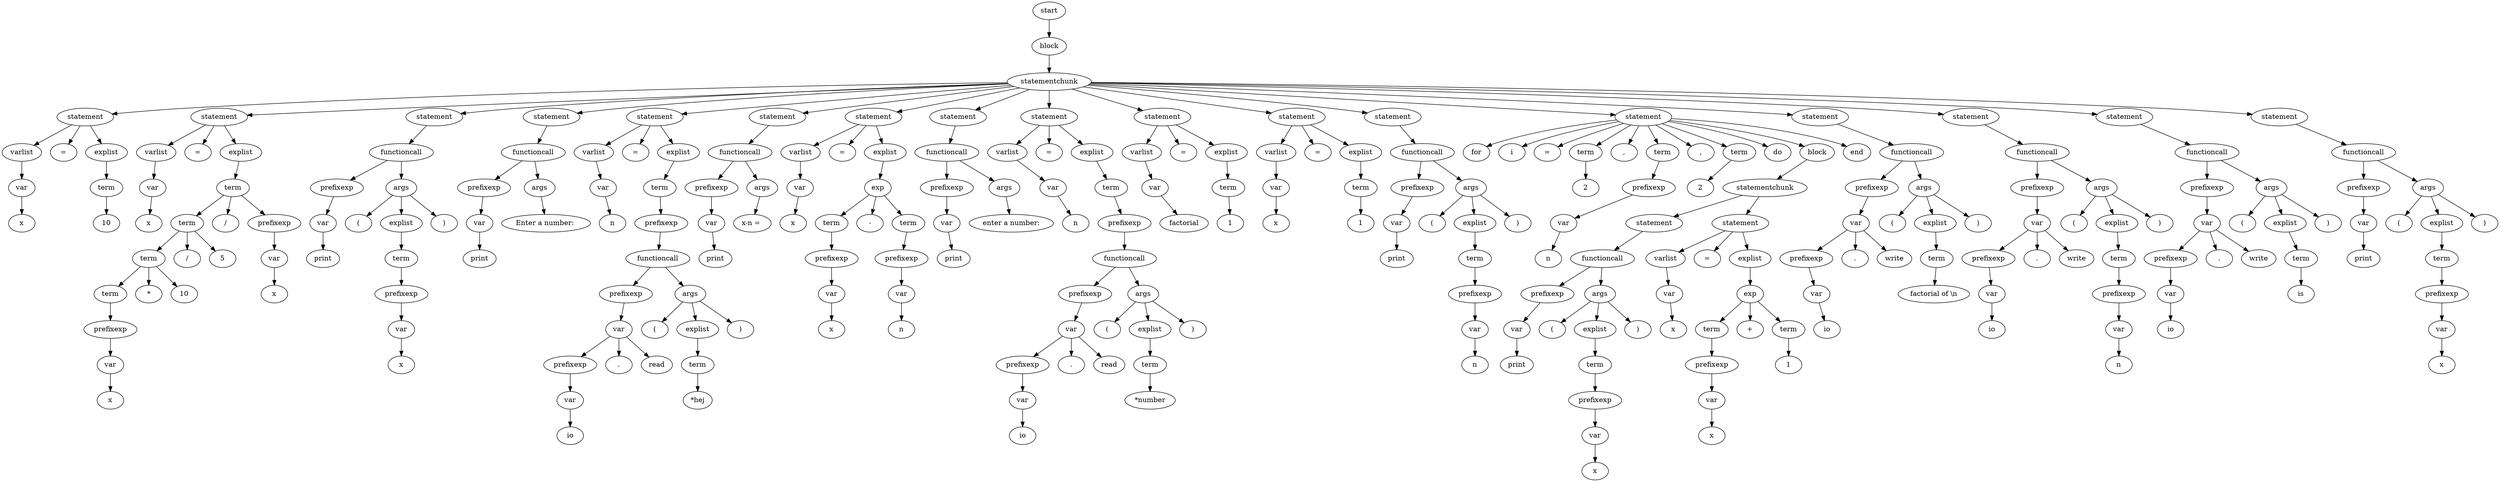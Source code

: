 digraph { 
start0 [label="start"];
block2 [label="block"];
start0 -> block2;
statementchunk3 [label="statementchunk"];
block2 -> statementchunk3;
statement4 [label="statement"];
statementchunk3 -> statement4;
varlist5 [label="varlist"];
statement4 -> varlist5;
var6 [label="var"];
varlist5 -> var6;
identifier7 [label="x"];
var6 -> identifier7;
binop8 [label="="];
statement4 -> binop8;
explist9 [label="explist"];
statement4 -> explist9;
term10 [label="term"];
explist9 -> term10;
integer11 [label="10"];
term10 -> integer11;
statement12 [label="statement"];
statementchunk3 -> statement12;
varlist13 [label="varlist"];
statement12 -> varlist13;
var14 [label="var"];
varlist13 -> var14;
identifier15 [label="x"];
var14 -> identifier15;
binop16 [label="="];
statement12 -> binop16;
explist17 [label="explist"];
statement12 -> explist17;
term18 [label="term"];
explist17 -> term18;
term19 [label="term"];
term18 -> term19;
term20 [label="term"];
term19 -> term20;
term21 [label="term"];
term20 -> term21;
prefixexp22 [label="prefixexp"];
term21 -> prefixexp22;
var23 [label="var"];
prefixexp22 -> var23;
identifier24 [label="x"];
var23 -> identifier24;
binop25 [label="*"];
term20 -> binop25;
integer26 [label="10"];
term20 -> integer26;
binop27 [label="/"];
term19 -> binop27;
integer28 [label="5"];
term19 -> integer28;
binop29 [label="/"];
term18 -> binop29;
prefixexp30 [label="prefixexp"];
term18 -> prefixexp30;
var31 [label="var"];
prefixexp30 -> var31;
identifier32 [label="x"];
var31 -> identifier32;
statement33 [label="statement"];
statementchunk3 -> statement33;
functioncall34 [label="functioncall"];
statement33 -> functioncall34;
prefixexp35 [label="prefixexp"];
functioncall34 -> prefixexp35;
var36 [label="var"];
prefixexp35 -> var36;
identifier37 [label="print"];
var36 -> identifier37;
args38 [label="args"];
functioncall34 -> args38;
leftparentheses39 [label="("];
args38 -> leftparentheses39;
explist40 [label="explist"];
args38 -> explist40;
term41 [label="term"];
explist40 -> term41;
prefixexp42 [label="prefixexp"];
term41 -> prefixexp42;
var43 [label="var"];
prefixexp42 -> var43;
identifier44 [label="x"];
var43 -> identifier44;
rightparentheses45 [label=")"];
args38 -> rightparentheses45;
statement46 [label="statement"];
statementchunk3 -> statement46;
functioncall47 [label="functioncall"];
statement46 -> functioncall47;
prefixexp48 [label="prefixexp"];
functioncall47 -> prefixexp48;
var49 [label="var"];
prefixexp48 -> var49;
identifier50 [label="print"];
var49 -> identifier50;
args51 [label="args"];
functioncall47 -> args51;
string52 [label="Enter a number: "];
args51 -> string52;
statement53 [label="statement"];
statementchunk3 -> statement53;
varlist54 [label="varlist"];
statement53 -> varlist54;
var55 [label="var"];
varlist54 -> var55;
identifier56 [label="n"];
var55 -> identifier56;
binop57 [label="="];
statement53 -> binop57;
explist58 [label="explist"];
statement53 -> explist58;
term59 [label="term"];
explist58 -> term59;
prefixexp60 [label="prefixexp"];
term59 -> prefixexp60;
functioncall61 [label="functioncall"];
prefixexp60 -> functioncall61;
prefixexp62 [label="prefixexp"];
functioncall61 -> prefixexp62;
var63 [label="var"];
prefixexp62 -> var63;
prefixexp64 [label="prefixexp"];
var63 -> prefixexp64;
var65 [label="var"];
prefixexp64 -> var65;
identifier66 [label="io"];
var65 -> identifier66;
dot67 [label="."];
var63 -> dot67;
identifier68 [label="read"];
var63 -> identifier68;
args69 [label="args"];
functioncall61 -> args69;
leftparentheses70 [label="("];
args69 -> leftparentheses70;
explist71 [label="explist"];
args69 -> explist71;
term72 [label="term"];
explist71 -> term72;
string73 [label="*hej"];
term72 -> string73;
rightparentheses74 [label=")"];
args69 -> rightparentheses74;
statement75 [label="statement"];
statementchunk3 -> statement75;
functioncall76 [label="functioncall"];
statement75 -> functioncall76;
prefixexp77 [label="prefixexp"];
functioncall76 -> prefixexp77;
var78 [label="var"];
prefixexp77 -> var78;
identifier79 [label="print"];
var78 -> identifier79;
args80 [label="args"];
functioncall76 -> args80;
string81 [label="x-n = "];
args80 -> string81;
statement82 [label="statement"];
statementchunk3 -> statement82;
varlist83 [label="varlist"];
statement82 -> varlist83;
var84 [label="var"];
varlist83 -> var84;
identifier85 [label="x"];
var84 -> identifier85;
binop86 [label="="];
statement82 -> binop86;
explist87 [label="explist"];
statement82 -> explist87;
exp88 [label="exp"];
explist87 -> exp88;
term89 [label="term"];
exp88 -> term89;
prefixexp90 [label="prefixexp"];
term89 -> prefixexp90;
var91 [label="var"];
prefixexp90 -> var91;
identifier92 [label="x"];
var91 -> identifier92;
binop93 [label="-"];
exp88 -> binop93;
term94 [label="term"];
exp88 -> term94;
prefixexp95 [label="prefixexp"];
term94 -> prefixexp95;
var96 [label="var"];
prefixexp95 -> var96;
identifier97 [label="n"];
var96 -> identifier97;
statement98 [label="statement"];
statementchunk3 -> statement98;
functioncall99 [label="functioncall"];
statement98 -> functioncall99;
prefixexp100 [label="prefixexp"];
functioncall99 -> prefixexp100;
var101 [label="var"];
prefixexp100 -> var101;
identifier102 [label="print"];
var101 -> identifier102;
args103 [label="args"];
functioncall99 -> args103;
string104 [label="enter a number:"];
args103 -> string104;
statement105 [label="statement"];
statementchunk3 -> statement105;
varlist106 [label="varlist"];
statement105 -> varlist106;
var107 [label="var"];
varlist106 -> var107;
identifier108 [label="n"];
var107 -> identifier108;
binop109 [label="="];
statement105 -> binop109;
explist110 [label="explist"];
statement105 -> explist110;
term111 [label="term"];
explist110 -> term111;
prefixexp112 [label="prefixexp"];
term111 -> prefixexp112;
functioncall113 [label="functioncall"];
prefixexp112 -> functioncall113;
prefixexp114 [label="prefixexp"];
functioncall113 -> prefixexp114;
var115 [label="var"];
prefixexp114 -> var115;
prefixexp116 [label="prefixexp"];
var115 -> prefixexp116;
var117 [label="var"];
prefixexp116 -> var117;
identifier118 [label="io"];
var117 -> identifier118;
dot119 [label="."];
var115 -> dot119;
identifier120 [label="read"];
var115 -> identifier120;
args121 [label="args"];
functioncall113 -> args121;
leftparentheses122 [label="("];
args121 -> leftparentheses122;
explist123 [label="explist"];
args121 -> explist123;
term124 [label="term"];
explist123 -> term124;
string125 [label="*number"];
term124 -> string125;
rightparentheses126 [label=")"];
args121 -> rightparentheses126;
statement127 [label="statement"];
statementchunk3 -> statement127;
varlist128 [label="varlist"];
statement127 -> varlist128;
var129 [label="var"];
varlist128 -> var129;
identifier130 [label="factorial"];
var129 -> identifier130;
binop131 [label="="];
statement127 -> binop131;
explist132 [label="explist"];
statement127 -> explist132;
term133 [label="term"];
explist132 -> term133;
integer134 [label="1"];
term133 -> integer134;
statement135 [label="statement"];
statementchunk3 -> statement135;
varlist136 [label="varlist"];
statement135 -> varlist136;
var137 [label="var"];
varlist136 -> var137;
identifier138 [label="x"];
var137 -> identifier138;
binop139 [label="="];
statement135 -> binop139;
explist140 [label="explist"];
statement135 -> explist140;
term141 [label="term"];
explist140 -> term141;
integer142 [label="1"];
term141 -> integer142;
statement143 [label="statement"];
statementchunk3 -> statement143;
functioncall144 [label="functioncall"];
statement143 -> functioncall144;
prefixexp145 [label="prefixexp"];
functioncall144 -> prefixexp145;
var146 [label="var"];
prefixexp145 -> var146;
identifier147 [label="print"];
var146 -> identifier147;
args148 [label="args"];
functioncall144 -> args148;
leftparentheses149 [label="("];
args148 -> leftparentheses149;
explist150 [label="explist"];
args148 -> explist150;
term151 [label="term"];
explist150 -> term151;
prefixexp152 [label="prefixexp"];
term151 -> prefixexp152;
var153 [label="var"];
prefixexp152 -> var153;
identifier154 [label="n"];
var153 -> identifier154;
rightparentheses155 [label=")"];
args148 -> rightparentheses155;
statement156 [label="statement"];
statementchunk3 -> statement156;
for157 [label="for"];
statement156 -> for157;
identifier158 [label="i"];
statement156 -> identifier158;
equal159 [label="="];
statement156 -> equal159;
term160 [label="term"];
statement156 -> term160;
integer161 [label="2"];
term160 -> integer161;
comma162 [label=","];
statement156 -> comma162;
term163 [label="term"];
statement156 -> term163;
prefixexp164 [label="prefixexp"];
term163 -> prefixexp164;
var165 [label="var"];
prefixexp164 -> var165;
identifier166 [label="n"];
var165 -> identifier166;
comma167 [label=","];
statement156 -> comma167;
term168 [label="term"];
statement156 -> term168;
integer169 [label="2"];
term168 -> integer169;
do170 [label="do"];
statement156 -> do170;
block171 [label="block"];
statement156 -> block171;
statementchunk172 [label="statementchunk"];
block171 -> statementchunk172;
statement173 [label="statement"];
statementchunk172 -> statement173;
functioncall174 [label="functioncall"];
statement173 -> functioncall174;
prefixexp175 [label="prefixexp"];
functioncall174 -> prefixexp175;
var176 [label="var"];
prefixexp175 -> var176;
identifier177 [label="print"];
var176 -> identifier177;
args178 [label="args"];
functioncall174 -> args178;
leftparentheses179 [label="("];
args178 -> leftparentheses179;
explist180 [label="explist"];
args178 -> explist180;
term181 [label="term"];
explist180 -> term181;
prefixexp182 [label="prefixexp"];
term181 -> prefixexp182;
var183 [label="var"];
prefixexp182 -> var183;
identifier184 [label="x"];
var183 -> identifier184;
rightparentheses185 [label=")"];
args178 -> rightparentheses185;
statement186 [label="statement"];
statementchunk172 -> statement186;
varlist187 [label="varlist"];
statement186 -> varlist187;
var188 [label="var"];
varlist187 -> var188;
identifier189 [label="x"];
var188 -> identifier189;
binop190 [label="="];
statement186 -> binop190;
explist191 [label="explist"];
statement186 -> explist191;
exp192 [label="exp"];
explist191 -> exp192;
term193 [label="term"];
exp192 -> term193;
prefixexp194 [label="prefixexp"];
term193 -> prefixexp194;
var195 [label="var"];
prefixexp194 -> var195;
identifier196 [label="x"];
var195 -> identifier196;
binop197 [label="+"];
exp192 -> binop197;
term198 [label="term"];
exp192 -> term198;
integer199 [label="1"];
term198 -> integer199;
end200 [label="end"];
statement156 -> end200;
statement201 [label="statement"];
statementchunk3 -> statement201;
functioncall202 [label="functioncall"];
statement201 -> functioncall202;
prefixexp203 [label="prefixexp"];
functioncall202 -> prefixexp203;
var204 [label="var"];
prefixexp203 -> var204;
prefixexp205 [label="prefixexp"];
var204 -> prefixexp205;
var206 [label="var"];
prefixexp205 -> var206;
identifier207 [label="io"];
var206 -> identifier207;
dot208 [label="."];
var204 -> dot208;
identifier209 [label="write"];
var204 -> identifier209;
args210 [label="args"];
functioncall202 -> args210;
leftparentheses211 [label="("];
args210 -> leftparentheses211;
explist212 [label="explist"];
args210 -> explist212;
term213 [label="term"];
explist212 -> term213;
string214 [label="factorial of \\n"];
term213 -> string214;
rightparentheses215 [label=")"];
args210 -> rightparentheses215;
statement216 [label="statement"];
statementchunk3 -> statement216;
functioncall217 [label="functioncall"];
statement216 -> functioncall217;
prefixexp218 [label="prefixexp"];
functioncall217 -> prefixexp218;
var219 [label="var"];
prefixexp218 -> var219;
prefixexp220 [label="prefixexp"];
var219 -> prefixexp220;
var221 [label="var"];
prefixexp220 -> var221;
identifier222 [label="io"];
var221 -> identifier222;
dot223 [label="."];
var219 -> dot223;
identifier224 [label="write"];
var219 -> identifier224;
args225 [label="args"];
functioncall217 -> args225;
leftparentheses226 [label="("];
args225 -> leftparentheses226;
explist227 [label="explist"];
args225 -> explist227;
term228 [label="term"];
explist227 -> term228;
prefixexp229 [label="prefixexp"];
term228 -> prefixexp229;
var230 [label="var"];
prefixexp229 -> var230;
identifier231 [label="n"];
var230 -> identifier231;
rightparentheses232 [label=")"];
args225 -> rightparentheses232;
statement233 [label="statement"];
statementchunk3 -> statement233;
functioncall234 [label="functioncall"];
statement233 -> functioncall234;
prefixexp235 [label="prefixexp"];
functioncall234 -> prefixexp235;
var236 [label="var"];
prefixexp235 -> var236;
prefixexp237 [label="prefixexp"];
var236 -> prefixexp237;
var238 [label="var"];
prefixexp237 -> var238;
identifier239 [label="io"];
var238 -> identifier239;
dot240 [label="."];
var236 -> dot240;
identifier241 [label="write"];
var236 -> identifier241;
args242 [label="args"];
functioncall234 -> args242;
leftparentheses243 [label="("];
args242 -> leftparentheses243;
explist244 [label="explist"];
args242 -> explist244;
term245 [label="term"];
explist244 -> term245;
string246 [label=" is "];
term245 -> string246;
rightparentheses247 [label=")"];
args242 -> rightparentheses247;
statement248 [label="statement"];
statementchunk3 -> statement248;
functioncall249 [label="functioncall"];
statement248 -> functioncall249;
prefixexp250 [label="prefixexp"];
functioncall249 -> prefixexp250;
var251 [label="var"];
prefixexp250 -> var251;
identifier252 [label="print"];
var251 -> identifier252;
args253 [label="args"];
functioncall249 -> args253;
leftparentheses254 [label="("];
args253 -> leftparentheses254;
explist255 [label="explist"];
args253 -> explist255;
term256 [label="term"];
explist255 -> term256;
prefixexp257 [label="prefixexp"];
term256 -> prefixexp257;
var258 [label="var"];
prefixexp257 -> var258;
identifier259 [label="x"];
var258 -> identifier259;
rightparentheses260 [label=")"];
args253 -> rightparentheses260;

}